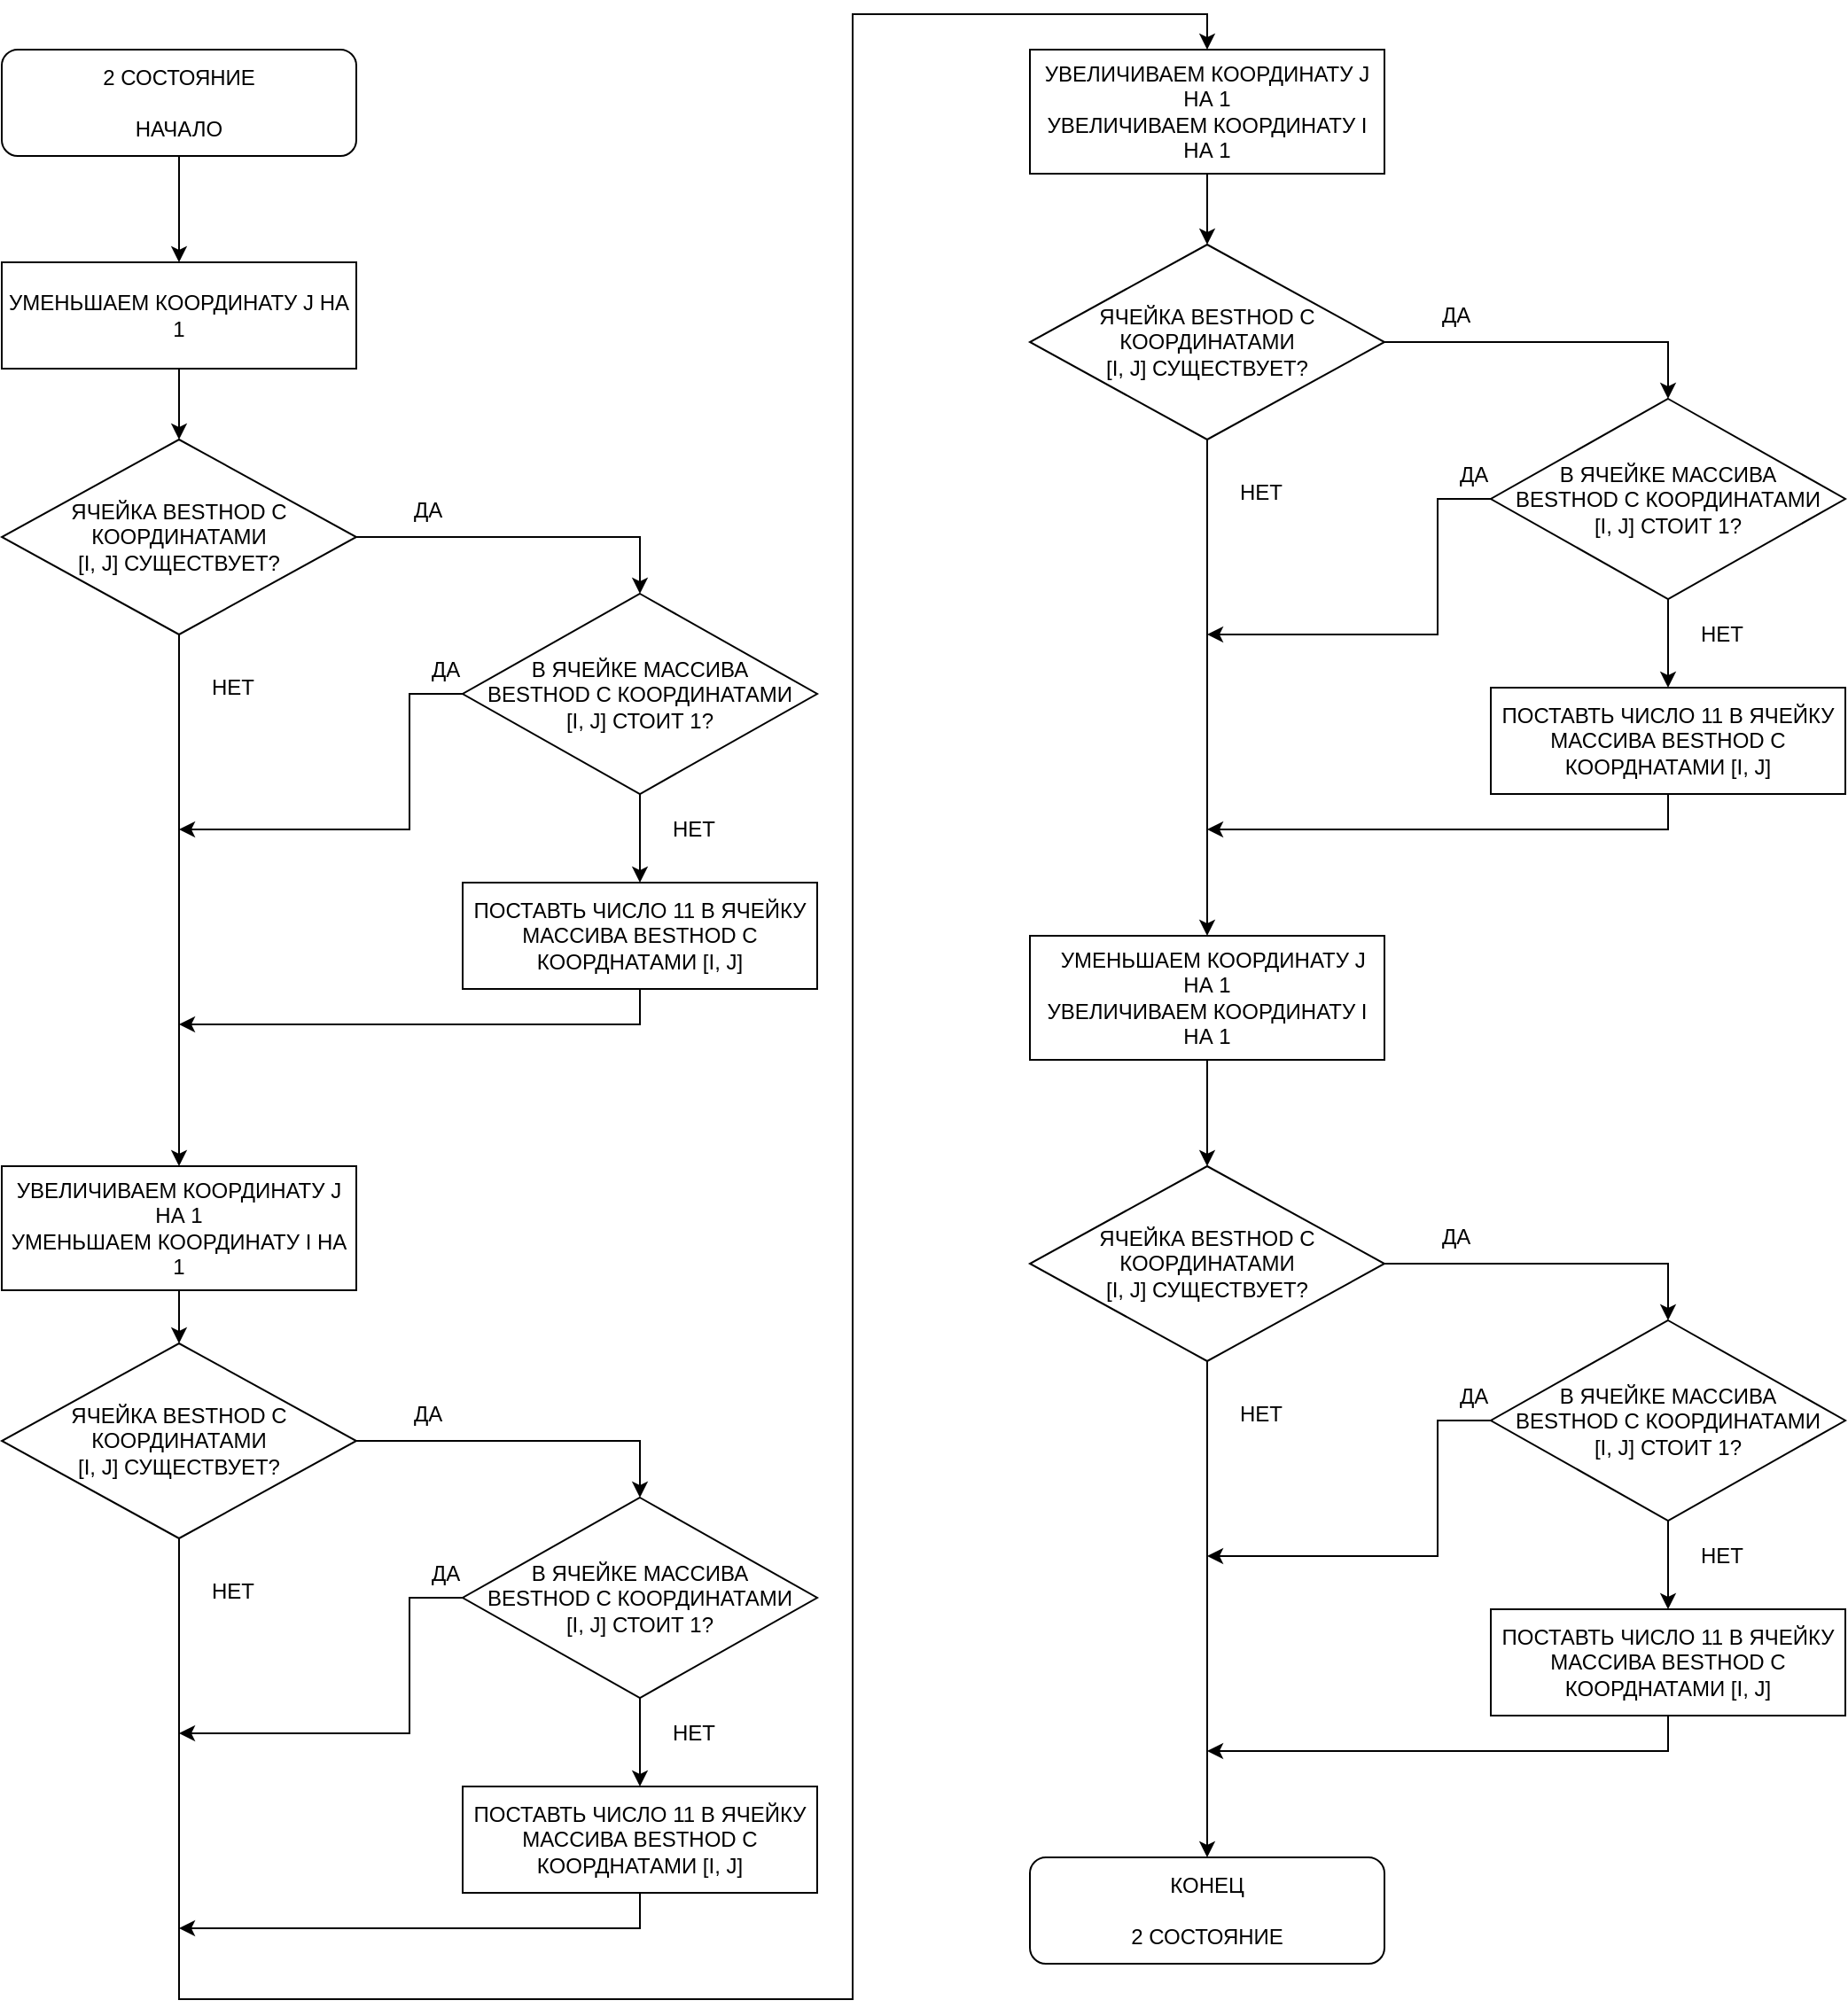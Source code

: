 <mxfile version="15.8.8" type="device"><diagram id="7uh0GqAgcvTQxPFvV06V" name="Page-1"><mxGraphModel dx="2770" dy="1175" grid="1" gridSize="10" guides="1" tooltips="1" connect="1" arrows="1" fold="1" page="1" pageScale="1" pageWidth="1169" pageHeight="1654" math="0" shadow="0"><root><mxCell id="0"/><mxCell id="1" parent="0"/><mxCell id="CvgFRNHZ97Mhsr41fulT-12" style="edgeStyle=orthogonalEdgeStyle;rounded=0;orthogonalLoop=1;jettySize=auto;html=1;exitX=0.5;exitY=1;exitDx=0;exitDy=0;entryX=0.5;entryY=0;entryDx=0;entryDy=0;" parent="1" source="CvgFRNHZ97Mhsr41fulT-10" target="CvgFRNHZ97Mhsr41fulT-13" edge="1"><mxGeometry relative="1" as="geometry"><mxPoint x="140" y="170" as="targetPoint"/></mxGeometry></mxCell><mxCell id="CvgFRNHZ97Mhsr41fulT-10" value="2 СОСТОЯНИЕ&lt;br&gt;&lt;br&gt;НАЧАЛО" style="rounded=1;whiteSpace=wrap;html=1;" parent="1" vertex="1"><mxGeometry x="40" y="60" width="200" height="60" as="geometry"/></mxCell><mxCell id="CvgFRNHZ97Mhsr41fulT-15" style="edgeStyle=orthogonalEdgeStyle;rounded=0;orthogonalLoop=1;jettySize=auto;html=1;exitX=0.5;exitY=1;exitDx=0;exitDy=0;entryX=0.5;entryY=0;entryDx=0;entryDy=0;" parent="1" source="CvgFRNHZ97Mhsr41fulT-13" target="CvgFRNHZ97Mhsr41fulT-14" edge="1"><mxGeometry relative="1" as="geometry"/></mxCell><mxCell id="CvgFRNHZ97Mhsr41fulT-13" value="УМЕНЬШАЕМ КООРДИНАТУ J НА 1" style="rounded=0;whiteSpace=wrap;html=1;" parent="1" vertex="1"><mxGeometry x="40" y="180" width="200" height="60" as="geometry"/></mxCell><mxCell id="CvgFRNHZ97Mhsr41fulT-22" style="edgeStyle=orthogonalEdgeStyle;rounded=0;orthogonalLoop=1;jettySize=auto;html=1;exitX=0.5;exitY=1;exitDx=0;exitDy=0;entryX=0.5;entryY=0;entryDx=0;entryDy=0;" parent="1" source="CvgFRNHZ97Mhsr41fulT-14" target="CvgFRNHZ97Mhsr41fulT-21" edge="1"><mxGeometry relative="1" as="geometry"/></mxCell><mxCell id="CvgFRNHZ97Mhsr41fulT-26" style="edgeStyle=orthogonalEdgeStyle;rounded=0;orthogonalLoop=1;jettySize=auto;html=1;exitX=1;exitY=0.5;exitDx=0;exitDy=0;entryX=0.5;entryY=0;entryDx=0;entryDy=0;" parent="1" source="CvgFRNHZ97Mhsr41fulT-14" target="CvgFRNHZ97Mhsr41fulT-25" edge="1"><mxGeometry relative="1" as="geometry"/></mxCell><mxCell id="CvgFRNHZ97Mhsr41fulT-14" value="ЯЧЕЙКА BESTHOD С КООРДИНАТАМИ&lt;br&gt;[I, J] СУЩЕСТВУЕТ?" style="rhombus;whiteSpace=wrap;html=1;" parent="1" vertex="1"><mxGeometry x="40" y="280" width="200" height="110" as="geometry"/></mxCell><mxCell id="CvgFRNHZ97Mhsr41fulT-31" style="edgeStyle=orthogonalEdgeStyle;rounded=0;orthogonalLoop=1;jettySize=auto;html=1;exitX=0.5;exitY=1;exitDx=0;exitDy=0;" parent="1" source="CvgFRNHZ97Mhsr41fulT-16" edge="1"><mxGeometry relative="1" as="geometry"><mxPoint x="140" y="610" as="targetPoint"/><Array as="points"><mxPoint x="400" y="610"/><mxPoint x="140" y="610"/></Array></mxGeometry></mxCell><mxCell id="CvgFRNHZ97Mhsr41fulT-16" value="ПОСТАВТЬ ЧИСЛО 11 В ЯЧЕЙКУ МАССИВА BESTHOD С КООРДНАТАМИ [I, J]" style="rounded=0;whiteSpace=wrap;html=1;" parent="1" vertex="1"><mxGeometry x="300" y="530" width="200" height="60" as="geometry"/></mxCell><mxCell id="CvgFRNHZ97Mhsr41fulT-20" value="ДА" style="text;html=1;align=center;verticalAlign=middle;resizable=0;points=[];autosize=1;strokeColor=none;fillColor=none;" parent="1" vertex="1"><mxGeometry x="265" y="310" width="30" height="20" as="geometry"/></mxCell><mxCell id="CvgFRNHZ97Mhsr41fulT-43" style="edgeStyle=orthogonalEdgeStyle;rounded=0;orthogonalLoop=1;jettySize=auto;html=1;exitX=0.5;exitY=1;exitDx=0;exitDy=0;entryX=0.5;entryY=0;entryDx=0;entryDy=0;" parent="1" source="CvgFRNHZ97Mhsr41fulT-21" target="CvgFRNHZ97Mhsr41fulT-33" edge="1"><mxGeometry relative="1" as="geometry"/></mxCell><mxCell id="CvgFRNHZ97Mhsr41fulT-21" value="УВЕЛИЧИВАЕМ КООРДИНАТУ J НА 1&lt;br&gt;УМЕНЬШАЕМ КООРДИНАТУ I НА 1" style="rounded=0;whiteSpace=wrap;html=1;" parent="1" vertex="1"><mxGeometry x="40" y="690" width="200" height="70" as="geometry"/></mxCell><mxCell id="CvgFRNHZ97Mhsr41fulT-23" value="НЕТ" style="text;html=1;align=center;verticalAlign=middle;resizable=0;points=[];autosize=1;strokeColor=none;fillColor=none;" parent="1" vertex="1"><mxGeometry x="150" y="410" width="40" height="20" as="geometry"/></mxCell><mxCell id="CvgFRNHZ97Mhsr41fulT-27" style="edgeStyle=orthogonalEdgeStyle;rounded=0;orthogonalLoop=1;jettySize=auto;html=1;exitX=0.5;exitY=1;exitDx=0;exitDy=0;entryX=0.5;entryY=0;entryDx=0;entryDy=0;" parent="1" source="CvgFRNHZ97Mhsr41fulT-25" target="CvgFRNHZ97Mhsr41fulT-16" edge="1"><mxGeometry relative="1" as="geometry"/></mxCell><mxCell id="CvgFRNHZ97Mhsr41fulT-29" style="edgeStyle=orthogonalEdgeStyle;rounded=0;orthogonalLoop=1;jettySize=auto;html=1;exitX=0;exitY=0.5;exitDx=0;exitDy=0;" parent="1" source="CvgFRNHZ97Mhsr41fulT-25" edge="1"><mxGeometry relative="1" as="geometry"><mxPoint x="140" y="500" as="targetPoint"/><Array as="points"><mxPoint x="270" y="424"/><mxPoint x="270" y="500"/></Array></mxGeometry></mxCell><mxCell id="CvgFRNHZ97Mhsr41fulT-25" value="В ЯЧЕЙКЕ МАССИВА &lt;br&gt;BESTHOD С КООРДИНАТАМИ&lt;br&gt;[I, J] СТОИТ 1?" style="rhombus;whiteSpace=wrap;html=1;" parent="1" vertex="1"><mxGeometry x="300" y="367" width="200" height="113" as="geometry"/></mxCell><mxCell id="CvgFRNHZ97Mhsr41fulT-28" value="НЕТ" style="text;html=1;align=center;verticalAlign=middle;resizable=0;points=[];autosize=1;strokeColor=none;fillColor=none;" parent="1" vertex="1"><mxGeometry x="410" y="490" width="40" height="20" as="geometry"/></mxCell><mxCell id="CvgFRNHZ97Mhsr41fulT-30" value="ДА" style="text;html=1;align=center;verticalAlign=middle;resizable=0;points=[];autosize=1;strokeColor=none;fillColor=none;" parent="1" vertex="1"><mxGeometry x="275" y="400" width="30" height="20" as="geometry"/></mxCell><mxCell id="CvgFRNHZ97Mhsr41fulT-32" style="edgeStyle=orthogonalEdgeStyle;rounded=0;orthogonalLoop=1;jettySize=auto;html=1;exitX=1;exitY=0.5;exitDx=0;exitDy=0;entryX=0.5;entryY=0;entryDx=0;entryDy=0;" parent="1" source="CvgFRNHZ97Mhsr41fulT-33" target="CvgFRNHZ97Mhsr41fulT-40" edge="1"><mxGeometry relative="1" as="geometry"/></mxCell><mxCell id="CvgFRNHZ97Mhsr41fulT-45" style="edgeStyle=orthogonalEdgeStyle;rounded=0;orthogonalLoop=1;jettySize=auto;html=1;exitX=0.5;exitY=1;exitDx=0;exitDy=0;entryX=0.5;entryY=0;entryDx=0;entryDy=0;" parent="1" source="CvgFRNHZ97Mhsr41fulT-33" target="CvgFRNHZ97Mhsr41fulT-44" edge="1"><mxGeometry relative="1" as="geometry"><Array as="points"><mxPoint x="140" y="1160"/><mxPoint x="520" y="1160"/><mxPoint x="520" y="40"/><mxPoint x="720" y="40"/></Array></mxGeometry></mxCell><mxCell id="CvgFRNHZ97Mhsr41fulT-33" value="ЯЧЕЙКА BESTHOD С КООРДИНАТАМИ&lt;br&gt;[I, J] СУЩЕСТВУЕТ?" style="rhombus;whiteSpace=wrap;html=1;" parent="1" vertex="1"><mxGeometry x="40" y="790" width="200" height="110" as="geometry"/></mxCell><mxCell id="CvgFRNHZ97Mhsr41fulT-34" style="edgeStyle=orthogonalEdgeStyle;rounded=0;orthogonalLoop=1;jettySize=auto;html=1;exitX=0.5;exitY=1;exitDx=0;exitDy=0;" parent="1" source="CvgFRNHZ97Mhsr41fulT-35" edge="1"><mxGeometry relative="1" as="geometry"><mxPoint x="140" y="1120" as="targetPoint"/><Array as="points"><mxPoint x="400" y="1120"/><mxPoint x="140" y="1120"/></Array></mxGeometry></mxCell><mxCell id="CvgFRNHZ97Mhsr41fulT-35" value="ПОСТАВТЬ ЧИСЛО 11 В ЯЧЕЙКУ МАССИВА BESTHOD С КООРДНАТАМИ [I, J]" style="rounded=0;whiteSpace=wrap;html=1;" parent="1" vertex="1"><mxGeometry x="300" y="1040" width="200" height="60" as="geometry"/></mxCell><mxCell id="CvgFRNHZ97Mhsr41fulT-36" value="ДА" style="text;html=1;align=center;verticalAlign=middle;resizable=0;points=[];autosize=1;strokeColor=none;fillColor=none;" parent="1" vertex="1"><mxGeometry x="265" y="820" width="30" height="20" as="geometry"/></mxCell><mxCell id="CvgFRNHZ97Mhsr41fulT-37" value="НЕТ" style="text;html=1;align=center;verticalAlign=middle;resizable=0;points=[];autosize=1;strokeColor=none;fillColor=none;" parent="1" vertex="1"><mxGeometry x="150" y="920" width="40" height="20" as="geometry"/></mxCell><mxCell id="CvgFRNHZ97Mhsr41fulT-38" style="edgeStyle=orthogonalEdgeStyle;rounded=0;orthogonalLoop=1;jettySize=auto;html=1;exitX=0.5;exitY=1;exitDx=0;exitDy=0;entryX=0.5;entryY=0;entryDx=0;entryDy=0;" parent="1" source="CvgFRNHZ97Mhsr41fulT-40" target="CvgFRNHZ97Mhsr41fulT-35" edge="1"><mxGeometry relative="1" as="geometry"/></mxCell><mxCell id="CvgFRNHZ97Mhsr41fulT-39" style="edgeStyle=orthogonalEdgeStyle;rounded=0;orthogonalLoop=1;jettySize=auto;html=1;exitX=0;exitY=0.5;exitDx=0;exitDy=0;" parent="1" source="CvgFRNHZ97Mhsr41fulT-40" edge="1"><mxGeometry relative="1" as="geometry"><mxPoint x="140" y="1010" as="targetPoint"/><Array as="points"><mxPoint x="270" y="934"/><mxPoint x="270" y="1010"/></Array></mxGeometry></mxCell><mxCell id="CvgFRNHZ97Mhsr41fulT-40" value="В ЯЧЕЙКЕ МАССИВА &lt;br&gt;BESTHOD С КООРДИНАТАМИ&lt;br&gt;[I, J] СТОИТ 1?" style="rhombus;whiteSpace=wrap;html=1;" parent="1" vertex="1"><mxGeometry x="300" y="877" width="200" height="113" as="geometry"/></mxCell><mxCell id="CvgFRNHZ97Mhsr41fulT-41" value="НЕТ" style="text;html=1;align=center;verticalAlign=middle;resizable=0;points=[];autosize=1;strokeColor=none;fillColor=none;" parent="1" vertex="1"><mxGeometry x="410" y="1000" width="40" height="20" as="geometry"/></mxCell><mxCell id="CvgFRNHZ97Mhsr41fulT-42" value="ДА" style="text;html=1;align=center;verticalAlign=middle;resizable=0;points=[];autosize=1;strokeColor=none;fillColor=none;" parent="1" vertex="1"><mxGeometry x="275" y="910" width="30" height="20" as="geometry"/></mxCell><mxCell id="CvgFRNHZ97Mhsr41fulT-57" style="edgeStyle=orthogonalEdgeStyle;rounded=0;orthogonalLoop=1;jettySize=auto;html=1;exitX=0.5;exitY=1;exitDx=0;exitDy=0;entryX=0.5;entryY=0;entryDx=0;entryDy=0;" parent="1" source="CvgFRNHZ97Mhsr41fulT-44" target="CvgFRNHZ97Mhsr41fulT-47" edge="1"><mxGeometry relative="1" as="geometry"/></mxCell><mxCell id="CvgFRNHZ97Mhsr41fulT-44" value="УВЕЛИЧИВАЕМ КООРДИНАТУ J НА 1&lt;br&gt;УВЕЛИЧИВАЕМ КООРДИНАТУ I НА 1" style="rounded=0;whiteSpace=wrap;html=1;" parent="1" vertex="1"><mxGeometry x="620" y="60" width="200" height="70" as="geometry"/></mxCell><mxCell id="CvgFRNHZ97Mhsr41fulT-46" style="edgeStyle=orthogonalEdgeStyle;rounded=0;orthogonalLoop=1;jettySize=auto;html=1;exitX=1;exitY=0.5;exitDx=0;exitDy=0;entryX=0.5;entryY=0;entryDx=0;entryDy=0;" parent="1" source="CvgFRNHZ97Mhsr41fulT-47" target="CvgFRNHZ97Mhsr41fulT-54" edge="1"><mxGeometry relative="1" as="geometry"/></mxCell><mxCell id="CvgFRNHZ97Mhsr41fulT-59" style="edgeStyle=orthogonalEdgeStyle;rounded=0;orthogonalLoop=1;jettySize=auto;html=1;exitX=0.5;exitY=1;exitDx=0;exitDy=0;entryX=0.5;entryY=0;entryDx=0;entryDy=0;" parent="1" source="CvgFRNHZ97Mhsr41fulT-47" target="CvgFRNHZ97Mhsr41fulT-58" edge="1"><mxGeometry relative="1" as="geometry"/></mxCell><mxCell id="CvgFRNHZ97Mhsr41fulT-47" value="ЯЧЕЙКА BESTHOD С КООРДИНАТАМИ&lt;br&gt;[I, J] СУЩЕСТВУЕТ?" style="rhombus;whiteSpace=wrap;html=1;" parent="1" vertex="1"><mxGeometry x="620" y="170" width="200" height="110" as="geometry"/></mxCell><mxCell id="CvgFRNHZ97Mhsr41fulT-48" style="edgeStyle=orthogonalEdgeStyle;rounded=0;orthogonalLoop=1;jettySize=auto;html=1;exitX=0.5;exitY=1;exitDx=0;exitDy=0;" parent="1" source="CvgFRNHZ97Mhsr41fulT-49" edge="1"><mxGeometry relative="1" as="geometry"><mxPoint x="720" y="500" as="targetPoint"/><Array as="points"><mxPoint x="980" y="500"/><mxPoint x="720" y="500"/></Array></mxGeometry></mxCell><mxCell id="CvgFRNHZ97Mhsr41fulT-49" value="ПОСТАВТЬ ЧИСЛО 11 В ЯЧЕЙКУ МАССИВА BESTHOD С КООРДНАТАМИ [I, J]" style="rounded=0;whiteSpace=wrap;html=1;" parent="1" vertex="1"><mxGeometry x="880" y="420" width="200" height="60" as="geometry"/></mxCell><mxCell id="CvgFRNHZ97Mhsr41fulT-50" value="ДА" style="text;html=1;align=center;verticalAlign=middle;resizable=0;points=[];autosize=1;strokeColor=none;fillColor=none;" parent="1" vertex="1"><mxGeometry x="845" y="200" width="30" height="20" as="geometry"/></mxCell><mxCell id="CvgFRNHZ97Mhsr41fulT-51" value="НЕТ" style="text;html=1;align=center;verticalAlign=middle;resizable=0;points=[];autosize=1;strokeColor=none;fillColor=none;" parent="1" vertex="1"><mxGeometry x="730" y="300" width="40" height="20" as="geometry"/></mxCell><mxCell id="CvgFRNHZ97Mhsr41fulT-52" style="edgeStyle=orthogonalEdgeStyle;rounded=0;orthogonalLoop=1;jettySize=auto;html=1;exitX=0.5;exitY=1;exitDx=0;exitDy=0;entryX=0.5;entryY=0;entryDx=0;entryDy=0;" parent="1" source="CvgFRNHZ97Mhsr41fulT-54" target="CvgFRNHZ97Mhsr41fulT-49" edge="1"><mxGeometry relative="1" as="geometry"/></mxCell><mxCell id="CvgFRNHZ97Mhsr41fulT-53" style="edgeStyle=orthogonalEdgeStyle;rounded=0;orthogonalLoop=1;jettySize=auto;html=1;exitX=0;exitY=0.5;exitDx=0;exitDy=0;" parent="1" source="CvgFRNHZ97Mhsr41fulT-54" edge="1"><mxGeometry relative="1" as="geometry"><mxPoint x="720" y="390" as="targetPoint"/><Array as="points"><mxPoint x="850" y="314"/><mxPoint x="850" y="390"/></Array></mxGeometry></mxCell><mxCell id="CvgFRNHZ97Mhsr41fulT-54" value="В ЯЧЕЙКЕ МАССИВА &lt;br&gt;BESTHOD С КООРДИНАТАМИ&lt;br&gt;[I, J] СТОИТ 1?" style="rhombus;whiteSpace=wrap;html=1;" parent="1" vertex="1"><mxGeometry x="880" y="257" width="200" height="113" as="geometry"/></mxCell><mxCell id="CvgFRNHZ97Mhsr41fulT-55" value="НЕТ" style="text;html=1;align=center;verticalAlign=middle;resizable=0;points=[];autosize=1;strokeColor=none;fillColor=none;" parent="1" vertex="1"><mxGeometry x="990" y="380" width="40" height="20" as="geometry"/></mxCell><mxCell id="CvgFRNHZ97Mhsr41fulT-56" value="ДА" style="text;html=1;align=center;verticalAlign=middle;resizable=0;points=[];autosize=1;strokeColor=none;fillColor=none;" parent="1" vertex="1"><mxGeometry x="855" y="290" width="30" height="20" as="geometry"/></mxCell><mxCell id="CvgFRNHZ97Mhsr41fulT-71" style="edgeStyle=orthogonalEdgeStyle;rounded=0;orthogonalLoop=1;jettySize=auto;html=1;exitX=0.5;exitY=1;exitDx=0;exitDy=0;entryX=0.5;entryY=0;entryDx=0;entryDy=0;" parent="1" source="CvgFRNHZ97Mhsr41fulT-58" target="CvgFRNHZ97Mhsr41fulT-61" edge="1"><mxGeometry relative="1" as="geometry"/></mxCell><mxCell id="CvgFRNHZ97Mhsr41fulT-58" value="&amp;nbsp; УМЕНЬШАЕМ КООРДИНАТУ J НА 1&lt;br&gt;УВЕЛИЧИВАЕМ КООРДИНАТУ I НА 1" style="rounded=0;whiteSpace=wrap;html=1;" parent="1" vertex="1"><mxGeometry x="620" y="560" width="200" height="70" as="geometry"/></mxCell><mxCell id="CvgFRNHZ97Mhsr41fulT-60" style="edgeStyle=orthogonalEdgeStyle;rounded=0;orthogonalLoop=1;jettySize=auto;html=1;exitX=1;exitY=0.5;exitDx=0;exitDy=0;entryX=0.5;entryY=0;entryDx=0;entryDy=0;" parent="1" source="CvgFRNHZ97Mhsr41fulT-61" target="CvgFRNHZ97Mhsr41fulT-68" edge="1"><mxGeometry relative="1" as="geometry"/></mxCell><mxCell id="CvgFRNHZ97Mhsr41fulT-84" style="edgeStyle=orthogonalEdgeStyle;rounded=0;orthogonalLoop=1;jettySize=auto;html=1;exitX=0.5;exitY=1;exitDx=0;exitDy=0;entryX=0.5;entryY=0;entryDx=0;entryDy=0;" parent="1" source="CvgFRNHZ97Mhsr41fulT-61" target="CvgFRNHZ97Mhsr41fulT-83" edge="1"><mxGeometry relative="1" as="geometry"/></mxCell><mxCell id="CvgFRNHZ97Mhsr41fulT-61" value="ЯЧЕЙКА BESTHOD С КООРДИНАТАМИ&lt;br&gt;[I, J] СУЩЕСТВУЕТ?" style="rhombus;whiteSpace=wrap;html=1;" parent="1" vertex="1"><mxGeometry x="620" y="690" width="200" height="110" as="geometry"/></mxCell><mxCell id="CvgFRNHZ97Mhsr41fulT-62" style="edgeStyle=orthogonalEdgeStyle;rounded=0;orthogonalLoop=1;jettySize=auto;html=1;exitX=0.5;exitY=1;exitDx=0;exitDy=0;" parent="1" source="CvgFRNHZ97Mhsr41fulT-63" edge="1"><mxGeometry relative="1" as="geometry"><mxPoint x="720.0" y="1020" as="targetPoint"/><Array as="points"><mxPoint x="980" y="1020"/><mxPoint x="720" y="1020"/></Array></mxGeometry></mxCell><mxCell id="CvgFRNHZ97Mhsr41fulT-63" value="ПОСТАВТЬ ЧИСЛО 11 В ЯЧЕЙКУ МАССИВА BESTHOD С КООРДНАТАМИ [I, J]" style="rounded=0;whiteSpace=wrap;html=1;" parent="1" vertex="1"><mxGeometry x="880" y="940" width="200" height="60" as="geometry"/></mxCell><mxCell id="CvgFRNHZ97Mhsr41fulT-64" value="ДА" style="text;html=1;align=center;verticalAlign=middle;resizable=0;points=[];autosize=1;strokeColor=none;fillColor=none;" parent="1" vertex="1"><mxGeometry x="845" y="720" width="30" height="20" as="geometry"/></mxCell><mxCell id="CvgFRNHZ97Mhsr41fulT-65" value="НЕТ" style="text;html=1;align=center;verticalAlign=middle;resizable=0;points=[];autosize=1;strokeColor=none;fillColor=none;" parent="1" vertex="1"><mxGeometry x="730" y="820" width="40" height="20" as="geometry"/></mxCell><mxCell id="CvgFRNHZ97Mhsr41fulT-66" style="edgeStyle=orthogonalEdgeStyle;rounded=0;orthogonalLoop=1;jettySize=auto;html=1;exitX=0.5;exitY=1;exitDx=0;exitDy=0;entryX=0.5;entryY=0;entryDx=0;entryDy=0;" parent="1" source="CvgFRNHZ97Mhsr41fulT-68" target="CvgFRNHZ97Mhsr41fulT-63" edge="1"><mxGeometry relative="1" as="geometry"/></mxCell><mxCell id="CvgFRNHZ97Mhsr41fulT-67" style="edgeStyle=orthogonalEdgeStyle;rounded=0;orthogonalLoop=1;jettySize=auto;html=1;exitX=0;exitY=0.5;exitDx=0;exitDy=0;" parent="1" source="CvgFRNHZ97Mhsr41fulT-68" edge="1"><mxGeometry relative="1" as="geometry"><mxPoint x="720.0" y="910" as="targetPoint"/><Array as="points"><mxPoint x="850" y="834"/><mxPoint x="850" y="910"/></Array></mxGeometry></mxCell><mxCell id="CvgFRNHZ97Mhsr41fulT-68" value="В ЯЧЕЙКЕ МАССИВА &lt;br&gt;BESTHOD С КООРДИНАТАМИ&lt;br&gt;[I, J] СТОИТ 1?" style="rhombus;whiteSpace=wrap;html=1;" parent="1" vertex="1"><mxGeometry x="880" y="777" width="200" height="113" as="geometry"/></mxCell><mxCell id="CvgFRNHZ97Mhsr41fulT-69" value="НЕТ" style="text;html=1;align=center;verticalAlign=middle;resizable=0;points=[];autosize=1;strokeColor=none;fillColor=none;" parent="1" vertex="1"><mxGeometry x="990" y="900" width="40" height="20" as="geometry"/></mxCell><mxCell id="CvgFRNHZ97Mhsr41fulT-70" value="ДА" style="text;html=1;align=center;verticalAlign=middle;resizable=0;points=[];autosize=1;strokeColor=none;fillColor=none;" parent="1" vertex="1"><mxGeometry x="855" y="810" width="30" height="20" as="geometry"/></mxCell><mxCell id="CvgFRNHZ97Mhsr41fulT-83" value="КОНЕЦ&lt;br&gt;&lt;br&gt;2 СОСТОЯНИЕ" style="rounded=1;whiteSpace=wrap;html=1;" parent="1" vertex="1"><mxGeometry x="620" y="1080" width="200" height="60" as="geometry"/></mxCell></root></mxGraphModel></diagram></mxfile>